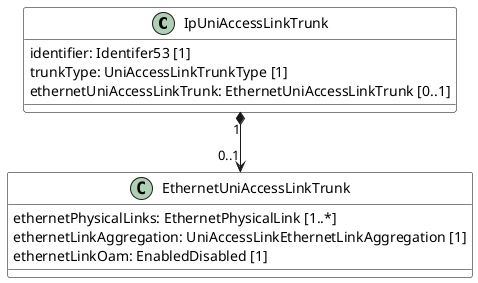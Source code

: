@startuml
skinparam {
    ClassBackgroundColor White
    ClassBorderColor Black
}

class IpUniAccessLinkTrunk {
    identifier: Identifer53 [1]
    trunkType: UniAccessLinkTrunkType [1]
    ethernetUniAccessLinkTrunk: EthernetUniAccessLinkTrunk [0..1]
}

class EthernetUniAccessLinkTrunk {
    ethernetPhysicalLinks: EthernetPhysicalLink [1..*]
    ethernetLinkAggregation: UniAccessLinkEthernetLinkAggregation [1]
    ethernetLinkOam: EnabledDisabled [1]
}

IpUniAccessLinkTrunk "1" *-->"0..1" EthernetUniAccessLinkTrunk


@enduml